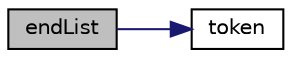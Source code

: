 digraph "endList"
{
 // LATEX_PDF_SIZE
  edge [fontname="Helvetica",fontsize="10",labelfontname="Helvetica",labelfontsize="10"];
  node [fontname="Helvetica",fontsize="10",shape=record];
  rankdir="LR";
  Node1 [label="endList",height=0.2,width=0.4,color="black", fillcolor="grey75", style="filled", fontcolor="black",tooltip=" "];
  Node1 -> Node2 [color="midnightblue",fontsize="10",style="solid",fontname="Helvetica"];
  Node2 [label="token",height=0.2,width=0.4,color="black", fillcolor="white", style="filled",URL="$classpFlow_1_1token.html#a72af10fee1f9c2ef1de55b08a0c429ed",tooltip="Default construct, initialized to an UNDEFINED token."];
}
